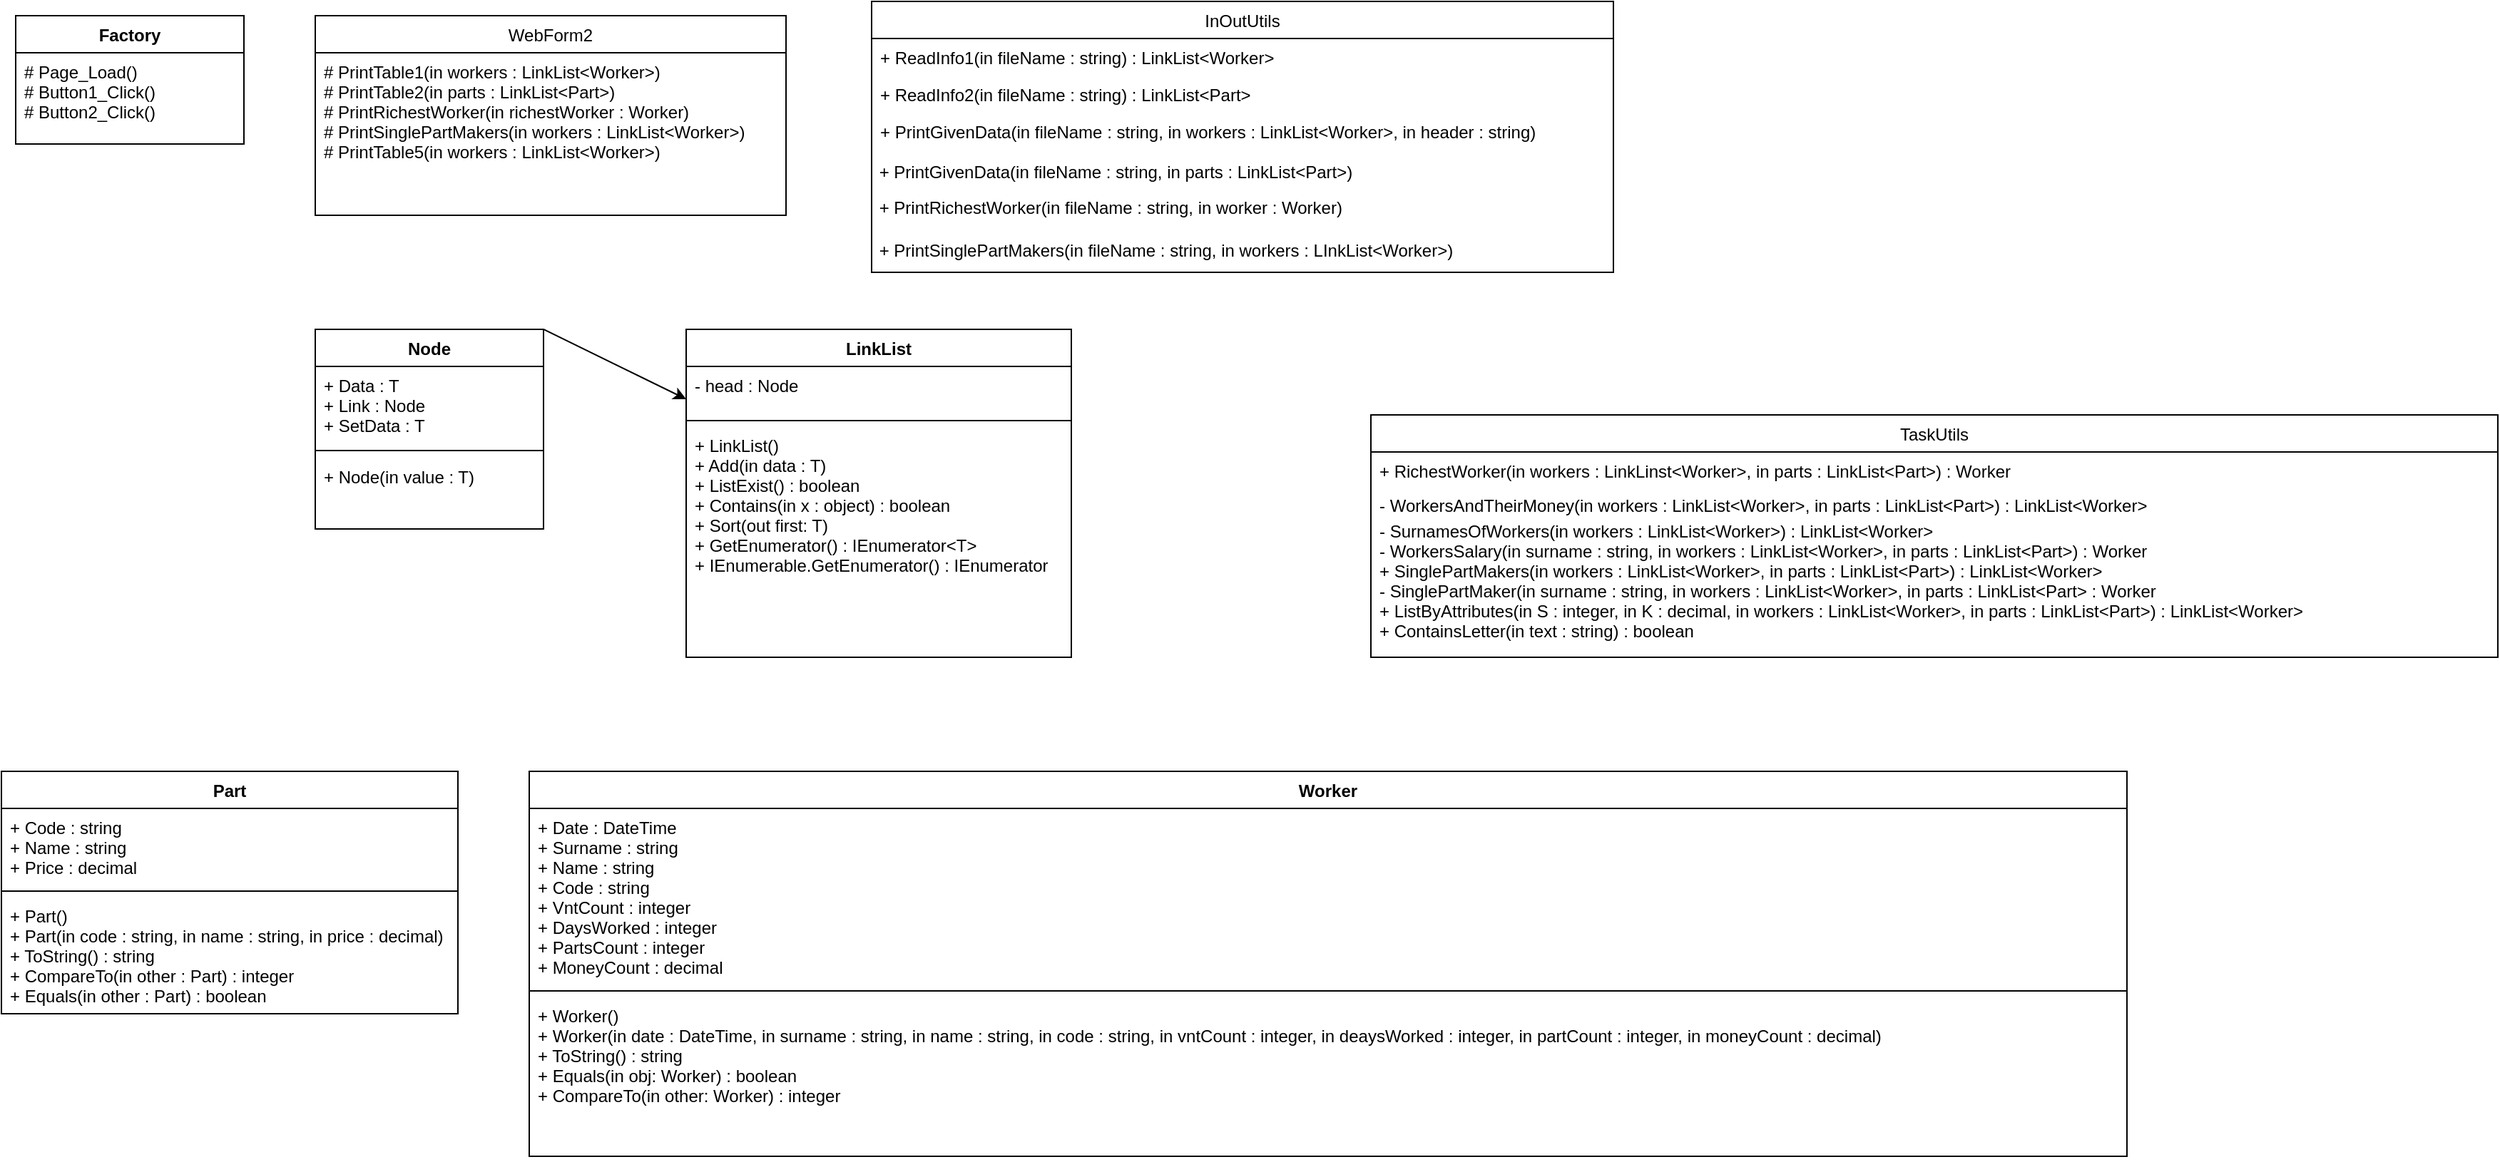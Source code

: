 <mxfile version="17.1.3" type="device" pages="2"><diagram id="Uu2AlRTa_dCdptQssQ74" name="Page-1"><mxGraphModel dx="1907" dy="899" grid="1" gridSize="10" guides="1" tooltips="1" connect="1" arrows="1" fold="1" page="1" pageScale="1" pageWidth="850" pageHeight="1100" math="0" shadow="0"><root><mxCell id="0"/><mxCell id="1" parent="0"/><mxCell id="svjGcPYSZVMDGwKflDfA-2" value="Factory" style="swimlane;fontStyle=1;align=center;verticalAlign=top;childLayout=stackLayout;horizontal=1;startSize=26;horizontalStack=0;resizeParent=1;resizeParentMax=0;resizeLast=0;collapsible=1;marginBottom=0;" parent="1" vertex="1"><mxGeometry x="30" y="50" width="160" height="90" as="geometry"/></mxCell><mxCell id="svjGcPYSZVMDGwKflDfA-5" value="# Page_Load()&#10;# Button1_Click()&#10;# Button2_Click()" style="text;strokeColor=none;fillColor=none;align=left;verticalAlign=top;spacingLeft=4;spacingRight=4;overflow=hidden;rotatable=0;points=[[0,0.5],[1,0.5]];portConstraint=eastwest;" parent="svjGcPYSZVMDGwKflDfA-2" vertex="1"><mxGeometry y="26" width="160" height="64" as="geometry"/></mxCell><mxCell id="svjGcPYSZVMDGwKflDfA-14" value="InOutUtils" style="swimlane;fontStyle=0;childLayout=stackLayout;horizontal=1;startSize=26;fillColor=none;horizontalStack=0;resizeParent=1;resizeParentMax=0;resizeLast=0;collapsible=1;marginBottom=0;" parent="1" vertex="1"><mxGeometry x="630" y="40" width="520" height="190" as="geometry"/></mxCell><mxCell id="svjGcPYSZVMDGwKflDfA-15" value="+ ReadInfo1(in fileName : string) : LinkList&lt;Worker&gt;" style="text;strokeColor=none;fillColor=none;align=left;verticalAlign=top;spacingLeft=4;spacingRight=4;overflow=hidden;rotatable=0;points=[[0,0.5],[1,0.5]];portConstraint=eastwest;" parent="svjGcPYSZVMDGwKflDfA-14" vertex="1"><mxGeometry y="26" width="520" height="26" as="geometry"/></mxCell><mxCell id="svjGcPYSZVMDGwKflDfA-16" value="+ ReadInfo2(in fileName : string) : LinkList&lt;Part&gt;" style="text;strokeColor=none;fillColor=none;align=left;verticalAlign=top;spacingLeft=4;spacingRight=4;overflow=hidden;rotatable=0;points=[[0,0.5],[1,0.5]];portConstraint=eastwest;" parent="svjGcPYSZVMDGwKflDfA-14" vertex="1"><mxGeometry y="52" width="520" height="26" as="geometry"/></mxCell><mxCell id="svjGcPYSZVMDGwKflDfA-17" value="+ PrintGivenData(in fileName : string, in workers : LinkList&lt;Worker&gt;, in header : string)" style="text;strokeColor=none;fillColor=none;align=left;verticalAlign=top;spacingLeft=4;spacingRight=4;overflow=hidden;rotatable=0;points=[[0,0.5],[1,0.5]];portConstraint=eastwest;" parent="svjGcPYSZVMDGwKflDfA-14" vertex="1"><mxGeometry y="78" width="520" height="32" as="geometry"/></mxCell><mxCell id="M3L9c5zU8WznE-HH4rNw-1" value="&lt;span&gt;&amp;nbsp;+ PrintGivenData(in fileName : string, in parts : LinkList&amp;lt;Part&amp;gt;)&lt;/span&gt;" style="text;html=1;strokeColor=none;fillColor=none;align=left;verticalAlign=middle;whiteSpace=wrap;rounded=0;" parent="svjGcPYSZVMDGwKflDfA-14" vertex="1"><mxGeometry y="110" width="520" height="20" as="geometry"/></mxCell><mxCell id="M3L9c5zU8WznE-HH4rNw-4" value="&amp;nbsp;+ PrintRichestWorker(in fileName : string, in worker : Worker)" style="text;html=1;strokeColor=none;fillColor=none;align=left;verticalAlign=middle;whiteSpace=wrap;rounded=0;" parent="svjGcPYSZVMDGwKflDfA-14" vertex="1"><mxGeometry y="130" width="520" height="30" as="geometry"/></mxCell><mxCell id="M3L9c5zU8WznE-HH4rNw-5" value="&amp;nbsp;+ PrintSinglePartMakers(in fileName : string, in workers : LInkList&amp;lt;Worker&amp;gt;)" style="text;html=1;strokeColor=none;fillColor=none;align=left;verticalAlign=middle;whiteSpace=wrap;rounded=0;" parent="svjGcPYSZVMDGwKflDfA-14" vertex="1"><mxGeometry y="160" width="520" height="30" as="geometry"/></mxCell><mxCell id="svjGcPYSZVMDGwKflDfA-22" value="TaskUtils" style="swimlane;fontStyle=0;childLayout=stackLayout;horizontal=1;startSize=26;fillColor=none;horizontalStack=0;resizeParent=1;resizeParentMax=0;resizeLast=0;collapsible=1;marginBottom=0;" parent="1" vertex="1"><mxGeometry x="980" y="330" width="790" height="170" as="geometry"/></mxCell><mxCell id="svjGcPYSZVMDGwKflDfA-23" value="+ RichestWorker(in workers : LinkLinst&lt;Worker&gt;, in parts : LinkList&lt;Part&gt;) : Worker" style="text;strokeColor=none;fillColor=none;align=left;verticalAlign=top;spacingLeft=4;spacingRight=4;overflow=hidden;rotatable=0;points=[[0,0.5],[1,0.5]];portConstraint=eastwest;" parent="svjGcPYSZVMDGwKflDfA-22" vertex="1"><mxGeometry y="26" width="790" height="24" as="geometry"/></mxCell><mxCell id="svjGcPYSZVMDGwKflDfA-24" value="- WorkersAndTheirMoney(in workers : LinkList&lt;Worker&gt;, in parts : LinkList&lt;Part&gt;) : LinkList&lt;Worker&gt;" style="text;strokeColor=none;fillColor=none;align=left;verticalAlign=top;spacingLeft=4;spacingRight=4;overflow=hidden;rotatable=0;points=[[0,0.5],[1,0.5]];portConstraint=eastwest;" parent="svjGcPYSZVMDGwKflDfA-22" vertex="1"><mxGeometry y="50" width="790" height="18" as="geometry"/></mxCell><mxCell id="svjGcPYSZVMDGwKflDfA-25" value="- SurnamesOfWorkers(in workers : LinkList&lt;Worker&gt;) : LinkList&lt;Worker&gt;&#10;- WorkersSalary(in surname : string, in workers : LinkList&lt;Worker&gt;, in parts : LinkList&lt;Part&gt;) : Worker&#10;+ SinglePartMakers(in workers : LinkList&lt;Worker&gt;, in parts : LinkList&lt;Part&gt;) : LinkList&lt;Worker&gt;&#10;- SinglePartMaker(in surname : string, in workers : LinkList&lt;Worker&gt;, in parts : LinkList&lt;Part&gt; : Worker&#10;+ ListByAttributes(in S : integer, in K : decimal, in workers : LinkList&lt;Worker&gt;, in parts : LinkList&lt;Part&gt;) : LinkList&lt;Worker&gt;&#10;+ ContainsLetter(in text : string) : boolean&#10; " style="text;strokeColor=none;fillColor=none;align=left;verticalAlign=top;spacingLeft=4;spacingRight=4;overflow=hidden;rotatable=0;points=[[0,0.5],[1,0.5]];portConstraint=eastwest;" parent="svjGcPYSZVMDGwKflDfA-22" vertex="1"><mxGeometry y="68" width="790" height="102" as="geometry"/></mxCell><mxCell id="M3L9c5zU8WznE-HH4rNw-10" value="LinkList" style="swimlane;fontStyle=1;align=center;verticalAlign=top;childLayout=stackLayout;horizontal=1;startSize=26;horizontalStack=0;resizeParent=1;resizeParentMax=0;resizeLast=0;collapsible=1;marginBottom=0;" parent="1" vertex="1"><mxGeometry x="500" y="270" width="270" height="230" as="geometry"/></mxCell><mxCell id="M3L9c5zU8WznE-HH4rNw-11" value="- head : Node" style="text;strokeColor=none;fillColor=none;align=left;verticalAlign=top;spacingLeft=4;spacingRight=4;overflow=hidden;rotatable=0;points=[[0,0.5],[1,0.5]];portConstraint=eastwest;" parent="M3L9c5zU8WznE-HH4rNw-10" vertex="1"><mxGeometry y="26" width="270" height="34" as="geometry"/></mxCell><mxCell id="M3L9c5zU8WznE-HH4rNw-12" value="" style="line;strokeWidth=1;fillColor=none;align=left;verticalAlign=middle;spacingTop=-1;spacingLeft=3;spacingRight=3;rotatable=0;labelPosition=right;points=[];portConstraint=eastwest;" parent="M3L9c5zU8WznE-HH4rNw-10" vertex="1"><mxGeometry y="60" width="270" height="8" as="geometry"/></mxCell><mxCell id="M3L9c5zU8WznE-HH4rNw-13" value="+ LinkList()&#10;+ Add(in data : T)&#10;+ ListExist() : boolean&#10;+ Contains(in x : object) : boolean&#10;+ Sort(out first: T)&#10;+ GetEnumerator() : IEnumerator&lt;T&gt;&#10;+ IEnumerable.GetEnumerator() : IEnumerator&#10;" style="text;strokeColor=none;fillColor=none;align=left;verticalAlign=top;spacingLeft=4;spacingRight=4;overflow=hidden;rotatable=0;points=[[0,0.5],[1,0.5]];portConstraint=eastwest;" parent="M3L9c5zU8WznE-HH4rNw-10" vertex="1"><mxGeometry y="68" width="270" height="162" as="geometry"/></mxCell><mxCell id="M3L9c5zU8WznE-HH4rNw-14" value="Node" style="swimlane;fontStyle=1;align=center;verticalAlign=top;childLayout=stackLayout;horizontal=1;startSize=26;horizontalStack=0;resizeParent=1;resizeParentMax=0;resizeLast=0;collapsible=1;marginBottom=0;" parent="1" vertex="1"><mxGeometry x="240" y="270" width="160" height="140" as="geometry"/></mxCell><mxCell id="M3L9c5zU8WznE-HH4rNw-15" value="+ Data : T&#10;+ Link : Node&#10;+ SetData : T" style="text;strokeColor=none;fillColor=none;align=left;verticalAlign=top;spacingLeft=4;spacingRight=4;overflow=hidden;rotatable=0;points=[[0,0.5],[1,0.5]];portConstraint=eastwest;" parent="M3L9c5zU8WznE-HH4rNw-14" vertex="1"><mxGeometry y="26" width="160" height="54" as="geometry"/></mxCell><mxCell id="M3L9c5zU8WznE-HH4rNw-16" value="" style="line;strokeWidth=1;fillColor=none;align=left;verticalAlign=middle;spacingTop=-1;spacingLeft=3;spacingRight=3;rotatable=0;labelPosition=right;points=[];portConstraint=eastwest;" parent="M3L9c5zU8WznE-HH4rNw-14" vertex="1"><mxGeometry y="80" width="160" height="10" as="geometry"/></mxCell><mxCell id="M3L9c5zU8WznE-HH4rNw-17" value="+ Node(in value : T) " style="text;strokeColor=none;fillColor=none;align=left;verticalAlign=top;spacingLeft=4;spacingRight=4;overflow=hidden;rotatable=0;points=[[0,0.5],[1,0.5]];portConstraint=eastwest;" parent="M3L9c5zU8WznE-HH4rNw-14" vertex="1"><mxGeometry y="90" width="160" height="50" as="geometry"/></mxCell><mxCell id="M3L9c5zU8WznE-HH4rNw-22" value="Part" style="swimlane;fontStyle=1;align=center;verticalAlign=top;childLayout=stackLayout;horizontal=1;startSize=26;horizontalStack=0;resizeParent=1;resizeParentMax=0;resizeLast=0;collapsible=1;marginBottom=0;" parent="1" vertex="1"><mxGeometry x="20" y="580" width="320" height="170" as="geometry"/></mxCell><mxCell id="M3L9c5zU8WznE-HH4rNw-23" value="+ Code : string&#10;+ Name : string&#10;+ Price : decimal" style="text;strokeColor=none;fillColor=none;align=left;verticalAlign=top;spacingLeft=4;spacingRight=4;overflow=hidden;rotatable=0;points=[[0,0.5],[1,0.5]];portConstraint=eastwest;" parent="M3L9c5zU8WznE-HH4rNw-22" vertex="1"><mxGeometry y="26" width="320" height="54" as="geometry"/></mxCell><mxCell id="M3L9c5zU8WznE-HH4rNw-24" value="" style="line;strokeWidth=1;fillColor=none;align=left;verticalAlign=middle;spacingTop=-1;spacingLeft=3;spacingRight=3;rotatable=0;labelPosition=right;points=[];portConstraint=eastwest;" parent="M3L9c5zU8WznE-HH4rNw-22" vertex="1"><mxGeometry y="80" width="320" height="8" as="geometry"/></mxCell><mxCell id="M3L9c5zU8WznE-HH4rNw-25" value="+ Part()&#10;+ Part(in code : string, in name : string, in price : decimal)&#10;+ ToString() : string&#10;+ CompareTo(in other : Part) : integer&#10;+ Equals(in other : Part) : boolean" style="text;strokeColor=none;fillColor=none;align=left;verticalAlign=top;spacingLeft=4;spacingRight=4;overflow=hidden;rotatable=0;points=[[0,0.5],[1,0.5]];portConstraint=eastwest;" parent="M3L9c5zU8WznE-HH4rNw-22" vertex="1"><mxGeometry y="88" width="320" height="82" as="geometry"/></mxCell><mxCell id="M3L9c5zU8WznE-HH4rNw-27" value="WebForm2" style="swimlane;fontStyle=0;childLayout=stackLayout;horizontal=1;startSize=26;fillColor=none;horizontalStack=0;resizeParent=1;resizeParentMax=0;resizeLast=0;collapsible=1;marginBottom=0;" parent="1" vertex="1"><mxGeometry x="240" y="50" width="330" height="140" as="geometry"/></mxCell><mxCell id="M3L9c5zU8WznE-HH4rNw-28" value="# PrintTable1(in workers : LinkList&lt;Worker&gt;)&#10;# PrintTable2(in parts : LinkList&lt;Part&gt;)&#10;# PrintRichestWorker(in richestWorker : Worker)&#10;# PrintSinglePartMakers(in workers : LinkList&lt;Worker&gt;)&#10;# PrintTable5(in workers : LinkList&lt;Worker&gt;)&#10;" style="text;strokeColor=none;fillColor=none;align=left;verticalAlign=top;spacingLeft=4;spacingRight=4;overflow=hidden;rotatable=0;points=[[0,0.5],[1,0.5]];portConstraint=eastwest;" parent="M3L9c5zU8WznE-HH4rNw-27" vertex="1"><mxGeometry y="26" width="330" height="114" as="geometry"/></mxCell><mxCell id="M3L9c5zU8WznE-HH4rNw-31" value="Worker" style="swimlane;fontStyle=1;align=center;verticalAlign=top;childLayout=stackLayout;horizontal=1;startSize=26;horizontalStack=0;resizeParent=1;resizeParentMax=0;resizeLast=0;collapsible=1;marginBottom=0;" parent="1" vertex="1"><mxGeometry x="390" y="580" width="1120" height="270" as="geometry"/></mxCell><mxCell id="M3L9c5zU8WznE-HH4rNw-32" value="+ Date : DateTime&#10;+ Surname : string&#10;+ Name : string&#10;+ Code : string&#10;+ VntCount : integer&#10;+ DaysWorked : integer&#10;+ PartsCount : integer&#10;+ MoneyCount : decimal" style="text;strokeColor=none;fillColor=none;align=left;verticalAlign=top;spacingLeft=4;spacingRight=4;overflow=hidden;rotatable=0;points=[[0,0.5],[1,0.5]];portConstraint=eastwest;" parent="M3L9c5zU8WznE-HH4rNw-31" vertex="1"><mxGeometry y="26" width="1120" height="124" as="geometry"/></mxCell><mxCell id="M3L9c5zU8WznE-HH4rNw-33" value="" style="line;strokeWidth=1;fillColor=none;align=left;verticalAlign=middle;spacingTop=-1;spacingLeft=3;spacingRight=3;rotatable=0;labelPosition=right;points=[];portConstraint=eastwest;" parent="M3L9c5zU8WznE-HH4rNw-31" vertex="1"><mxGeometry y="150" width="1120" height="8" as="geometry"/></mxCell><mxCell id="M3L9c5zU8WznE-HH4rNw-34" value="+ Worker()&#10;+ Worker(in date : DateTime, in surname : string, in name : string, in code : string, in vntCount : integer, in deaysWorked : integer, in partCount : integer, in moneyCount : decimal)&#10;+ ToString() : string&#10;+ Equals(in obj: Worker) : boolean&#10;+ CompareTo(in other: Worker) : integer" style="text;strokeColor=none;fillColor=none;align=left;verticalAlign=top;spacingLeft=4;spacingRight=4;overflow=hidden;rotatable=0;points=[[0,0.5],[1,0.5]];portConstraint=eastwest;" parent="M3L9c5zU8WznE-HH4rNw-31" vertex="1"><mxGeometry y="158" width="1120" height="112" as="geometry"/></mxCell><mxCell id="eGLpJFMP6nKtEFxg26lz-1" value="" style="endArrow=classic;html=1;rounded=0;exitX=1;exitY=0;exitDx=0;exitDy=0;" edge="1" parent="1" source="M3L9c5zU8WznE-HH4rNw-14" target="M3L9c5zU8WznE-HH4rNw-10"><mxGeometry width="50" height="50" relative="1" as="geometry"><mxPoint x="425" y="290" as="sourcePoint"/><mxPoint x="475" y="240" as="targetPoint"/></mxGeometry></mxCell></root></mxGraphModel></diagram><diagram id="voxeiZz55pTCj8Yb_xqT" name="Page-2"><mxGraphModel dx="1621" dy="764" grid="1" gridSize="10" guides="1" tooltips="1" connect="1" arrows="1" fold="1" page="1" pageScale="1" pageWidth="850" pageHeight="1100" math="0" shadow="0"><root><mxCell id="OlTRmvSwfAFw5qMcFozU-0"/><mxCell id="OlTRmvSwfAFw5qMcFozU-1" parent="OlTRmvSwfAFw5qMcFozU-0"/></root></mxGraphModel></diagram></mxfile>